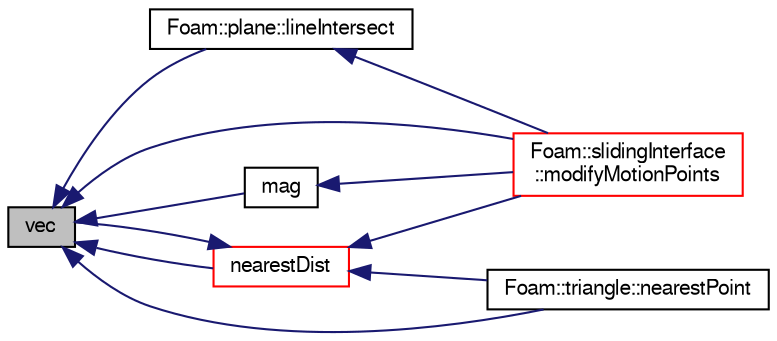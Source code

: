 digraph "vec"
{
  bgcolor="transparent";
  edge [fontname="FreeSans",fontsize="10",labelfontname="FreeSans",labelfontsize="10"];
  node [fontname="FreeSans",fontsize="10",shape=record];
  rankdir="LR";
  Node36 [label="vec",height=0.2,width=0.4,color="black", fillcolor="grey75", style="filled", fontcolor="black"];
  Node36 -> Node37 [dir="back",color="midnightblue",fontsize="10",style="solid",fontname="FreeSans"];
  Node37 [label="Foam::plane::lineIntersect",height=0.2,width=0.4,color="black",URL="$a27570.html#ab6ba9bea12d6e3ddbf4d5c6cf9b6570b",tooltip="Return the cutting point between the plane and. "];
  Node37 -> Node38 [dir="back",color="midnightblue",fontsize="10",style="solid",fontname="FreeSans"];
  Node38 [label="Foam::slidingInterface\l::modifyMotionPoints",height=0.2,width=0.4,color="red",URL="$a21750.html#ac05c3f18da75b17c4b6c13757cacbff1",tooltip="Modify motion points to comply with the topological change. "];
  Node36 -> Node40 [dir="back",color="midnightblue",fontsize="10",style="solid",fontname="FreeSans"];
  Node40 [label="mag",height=0.2,width=0.4,color="black",URL="$a27550.html#a9b53370021569e27db1ddfb33196232f",tooltip="Return scalar magnitude. "];
  Node40 -> Node38 [dir="back",color="midnightblue",fontsize="10",style="solid",fontname="FreeSans"];
  Node36 -> Node38 [dir="back",color="midnightblue",fontsize="10",style="solid",fontname="FreeSans"];
  Node36 -> Node41 [dir="back",color="midnightblue",fontsize="10",style="solid",fontname="FreeSans"];
  Node41 [label="nearestDist",height=0.2,width=0.4,color="red",URL="$a27550.html#a0ab00eab07060abff696ebe967f3fce0",tooltip="Return nearest distance to line from a given point. "];
  Node41 -> Node38 [dir="back",color="midnightblue",fontsize="10",style="solid",fontname="FreeSans"];
  Node41 -> Node36 [dir="back",color="midnightblue",fontsize="10",style="solid",fontname="FreeSans"];
  Node41 -> Node59 [dir="back",color="midnightblue",fontsize="10",style="solid",fontname="FreeSans"];
  Node59 [label="Foam::triangle::nearestPoint",height=0.2,width=0.4,color="black",URL="$a27606.html#a924af2d5d36e8b4adaef88840b829cce",tooltip="Return nearest point to line on triangle. Returns hit if. "];
  Node36 -> Node59 [dir="back",color="midnightblue",fontsize="10",style="solid",fontname="FreeSans"];
}
